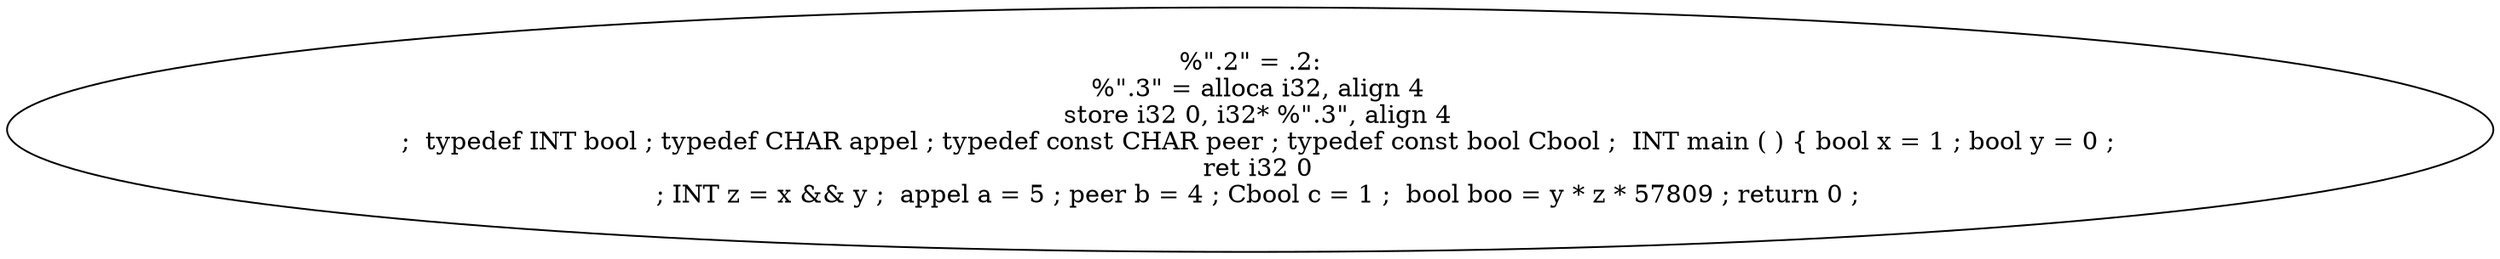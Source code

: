 digraph AST {
  "139136230958144" [label="%\".2\" = .2:
  %\".3\" = alloca i32, align 4
  store i32 0, i32* %\".3\", align 4
  ;  typedef INT bool ; typedef CHAR appel ; typedef const CHAR peer ; typedef const bool Cbool ;  INT main ( ) { bool x = 1 ; bool y = 0 ;
  ret i32 0
  ; INT z = x && y ;  appel a = 5 ; peer b = 4 ; Cbool c = 1 ;  bool boo = y * z * 57809 ; return 0 ;"];
}

